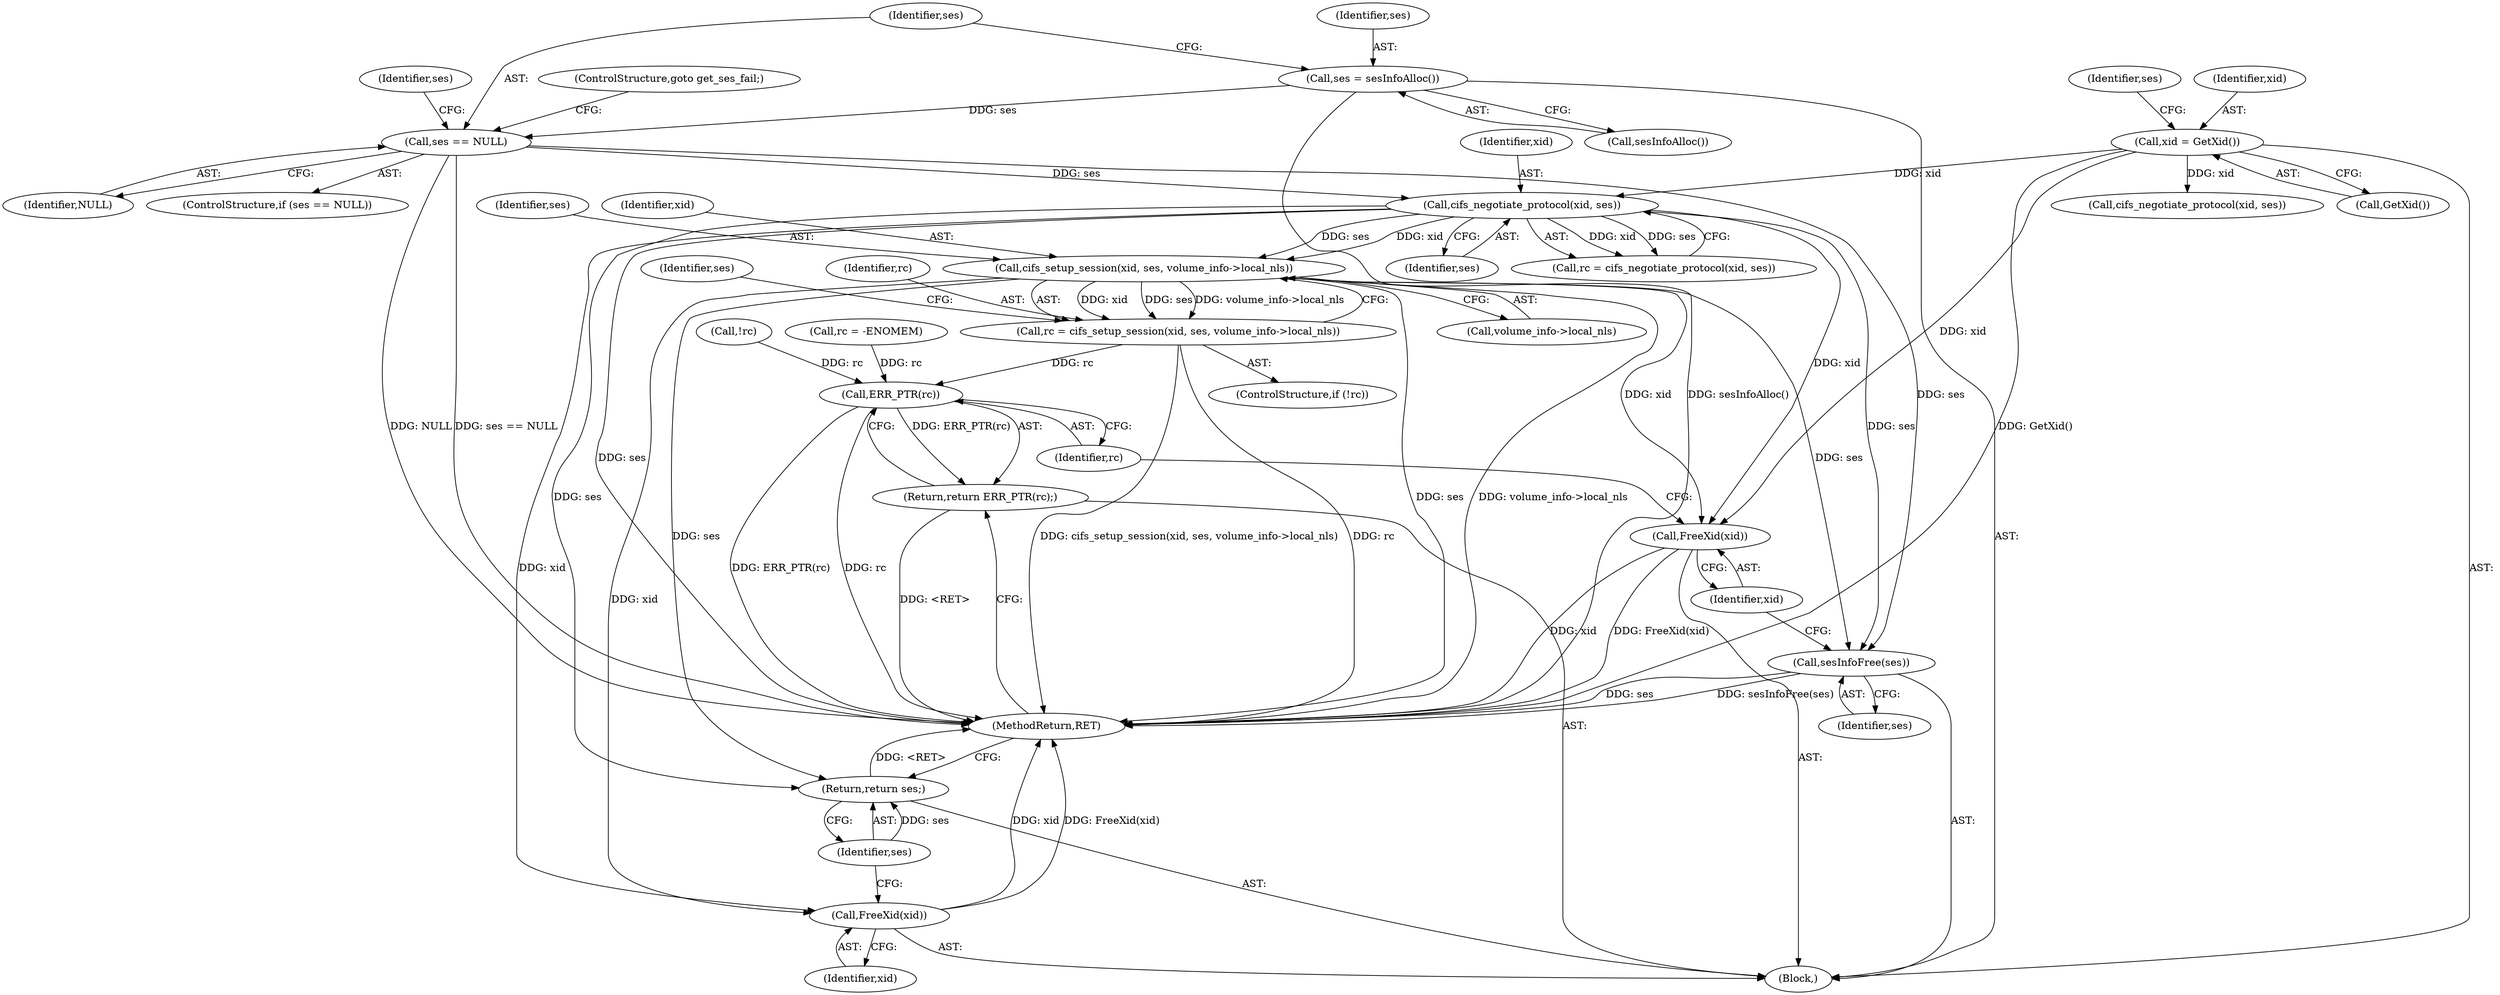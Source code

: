 digraph "0_linux_4ff67b720c02c36e54d55b88c2931879b7db1cd2_0@pointer" {
"1000351" [label="(Call,cifs_setup_session(xid, ses, volume_info->local_nls))"];
"1000343" [label="(Call,cifs_negotiate_protocol(xid, ses))"];
"1000117" [label="(Call,xid = GetXid())"];
"1000210" [label="(Call,ses == NULL)"];
"1000206" [label="(Call,ses = sesInfoAlloc())"];
"1000349" [label="(Call,rc = cifs_setup_session(xid, ses, volume_info->local_nls))"];
"1000390" [label="(Call,ERR_PTR(rc))"];
"1000389" [label="(Return,return ERR_PTR(rc);)"];
"1000380" [label="(Call,FreeXid(xid))"];
"1000382" [label="(Return,return ses;)"];
"1000385" [label="(Call,sesInfoFree(ses))"];
"1000387" [label="(Call,FreeXid(xid))"];
"1000209" [label="(ControlStructure,if (ses == NULL))"];
"1000385" [label="(Call,sesInfoFree(ses))"];
"1000388" [label="(Identifier,xid)"];
"1000389" [label="(Return,return ERR_PTR(rc);)"];
"1000118" [label="(Identifier,xid)"];
"1000210" [label="(Call,ses == NULL)"];
"1000343" [label="(Call,cifs_negotiate_protocol(xid, ses))"];
"1000390" [label="(Call,ERR_PTR(rc))"];
"1000383" [label="(Identifier,ses)"];
"1000380" [label="(Call,FreeXid(xid))"];
"1000212" [label="(Identifier,NULL)"];
"1000354" [label="(Call,volume_info->local_nls)"];
"1000119" [label="(Call,GetXid())"];
"1000381" [label="(Identifier,xid)"];
"1000386" [label="(Identifier,ses)"];
"1000145" [label="(Call,cifs_negotiate_protocol(xid, ses))"];
"1000344" [label="(Identifier,xid)"];
"1000211" [label="(Identifier,ses)"];
"1000392" [label="(MethodReturn,RET)"];
"1000341" [label="(Call,rc = cifs_negotiate_protocol(xid, ses))"];
"1000345" [label="(Identifier,ses)"];
"1000117" [label="(Call,xid = GetXid())"];
"1000213" [label="(ControlStructure,goto get_ses_fail;)"];
"1000382" [label="(Return,return ses;)"];
"1000351" [label="(Call,cifs_setup_session(xid, ses, volume_info->local_nls))"];
"1000121" [label="(Identifier,ses)"];
"1000111" [label="(Call,rc = -ENOMEM)"];
"1000387" [label="(Call,FreeXid(xid))"];
"1000352" [label="(Identifier,xid)"];
"1000206" [label="(Call,ses = sesInfoAlloc())"];
"1000346" [label="(ControlStructure,if (!rc))"];
"1000349" [label="(Call,rc = cifs_setup_session(xid, ses, volume_info->local_nls))"];
"1000350" [label="(Identifier,rc)"];
"1000109" [label="(Block,)"];
"1000360" [label="(Identifier,ses)"];
"1000208" [label="(Call,sesInfoAlloc())"];
"1000216" [label="(Identifier,ses)"];
"1000353" [label="(Identifier,ses)"];
"1000207" [label="(Identifier,ses)"];
"1000391" [label="(Identifier,rc)"];
"1000347" [label="(Call,!rc)"];
"1000351" -> "1000349"  [label="AST: "];
"1000351" -> "1000354"  [label="CFG: "];
"1000352" -> "1000351"  [label="AST: "];
"1000353" -> "1000351"  [label="AST: "];
"1000354" -> "1000351"  [label="AST: "];
"1000349" -> "1000351"  [label="CFG: "];
"1000351" -> "1000392"  [label="DDG: ses"];
"1000351" -> "1000392"  [label="DDG: volume_info->local_nls"];
"1000351" -> "1000349"  [label="DDG: xid"];
"1000351" -> "1000349"  [label="DDG: ses"];
"1000351" -> "1000349"  [label="DDG: volume_info->local_nls"];
"1000343" -> "1000351"  [label="DDG: xid"];
"1000343" -> "1000351"  [label="DDG: ses"];
"1000351" -> "1000380"  [label="DDG: xid"];
"1000351" -> "1000382"  [label="DDG: ses"];
"1000351" -> "1000385"  [label="DDG: ses"];
"1000351" -> "1000387"  [label="DDG: xid"];
"1000343" -> "1000341"  [label="AST: "];
"1000343" -> "1000345"  [label="CFG: "];
"1000344" -> "1000343"  [label="AST: "];
"1000345" -> "1000343"  [label="AST: "];
"1000341" -> "1000343"  [label="CFG: "];
"1000343" -> "1000392"  [label="DDG: ses"];
"1000343" -> "1000341"  [label="DDG: xid"];
"1000343" -> "1000341"  [label="DDG: ses"];
"1000117" -> "1000343"  [label="DDG: xid"];
"1000210" -> "1000343"  [label="DDG: ses"];
"1000343" -> "1000380"  [label="DDG: xid"];
"1000343" -> "1000382"  [label="DDG: ses"];
"1000343" -> "1000385"  [label="DDG: ses"];
"1000343" -> "1000387"  [label="DDG: xid"];
"1000117" -> "1000109"  [label="AST: "];
"1000117" -> "1000119"  [label="CFG: "];
"1000118" -> "1000117"  [label="AST: "];
"1000119" -> "1000117"  [label="AST: "];
"1000121" -> "1000117"  [label="CFG: "];
"1000117" -> "1000392"  [label="DDG: GetXid()"];
"1000117" -> "1000145"  [label="DDG: xid"];
"1000117" -> "1000387"  [label="DDG: xid"];
"1000210" -> "1000209"  [label="AST: "];
"1000210" -> "1000212"  [label="CFG: "];
"1000211" -> "1000210"  [label="AST: "];
"1000212" -> "1000210"  [label="AST: "];
"1000213" -> "1000210"  [label="CFG: "];
"1000216" -> "1000210"  [label="CFG: "];
"1000210" -> "1000392"  [label="DDG: ses == NULL"];
"1000210" -> "1000392"  [label="DDG: NULL"];
"1000206" -> "1000210"  [label="DDG: ses"];
"1000210" -> "1000385"  [label="DDG: ses"];
"1000206" -> "1000109"  [label="AST: "];
"1000206" -> "1000208"  [label="CFG: "];
"1000207" -> "1000206"  [label="AST: "];
"1000208" -> "1000206"  [label="AST: "];
"1000211" -> "1000206"  [label="CFG: "];
"1000206" -> "1000392"  [label="DDG: sesInfoAlloc()"];
"1000349" -> "1000346"  [label="AST: "];
"1000350" -> "1000349"  [label="AST: "];
"1000360" -> "1000349"  [label="CFG: "];
"1000349" -> "1000392"  [label="DDG: cifs_setup_session(xid, ses, volume_info->local_nls)"];
"1000349" -> "1000392"  [label="DDG: rc"];
"1000349" -> "1000390"  [label="DDG: rc"];
"1000390" -> "1000389"  [label="AST: "];
"1000390" -> "1000391"  [label="CFG: "];
"1000391" -> "1000390"  [label="AST: "];
"1000389" -> "1000390"  [label="CFG: "];
"1000390" -> "1000392"  [label="DDG: ERR_PTR(rc)"];
"1000390" -> "1000392"  [label="DDG: rc"];
"1000390" -> "1000389"  [label="DDG: ERR_PTR(rc)"];
"1000347" -> "1000390"  [label="DDG: rc"];
"1000111" -> "1000390"  [label="DDG: rc"];
"1000389" -> "1000109"  [label="AST: "];
"1000392" -> "1000389"  [label="CFG: "];
"1000389" -> "1000392"  [label="DDG: <RET>"];
"1000380" -> "1000109"  [label="AST: "];
"1000380" -> "1000381"  [label="CFG: "];
"1000381" -> "1000380"  [label="AST: "];
"1000383" -> "1000380"  [label="CFG: "];
"1000380" -> "1000392"  [label="DDG: FreeXid(xid)"];
"1000380" -> "1000392"  [label="DDG: xid"];
"1000382" -> "1000109"  [label="AST: "];
"1000382" -> "1000383"  [label="CFG: "];
"1000383" -> "1000382"  [label="AST: "];
"1000392" -> "1000382"  [label="CFG: "];
"1000382" -> "1000392"  [label="DDG: <RET>"];
"1000383" -> "1000382"  [label="DDG: ses"];
"1000385" -> "1000109"  [label="AST: "];
"1000385" -> "1000386"  [label="CFG: "];
"1000386" -> "1000385"  [label="AST: "];
"1000388" -> "1000385"  [label="CFG: "];
"1000385" -> "1000392"  [label="DDG: ses"];
"1000385" -> "1000392"  [label="DDG: sesInfoFree(ses)"];
"1000387" -> "1000109"  [label="AST: "];
"1000387" -> "1000388"  [label="CFG: "];
"1000388" -> "1000387"  [label="AST: "];
"1000391" -> "1000387"  [label="CFG: "];
"1000387" -> "1000392"  [label="DDG: xid"];
"1000387" -> "1000392"  [label="DDG: FreeXid(xid)"];
}
